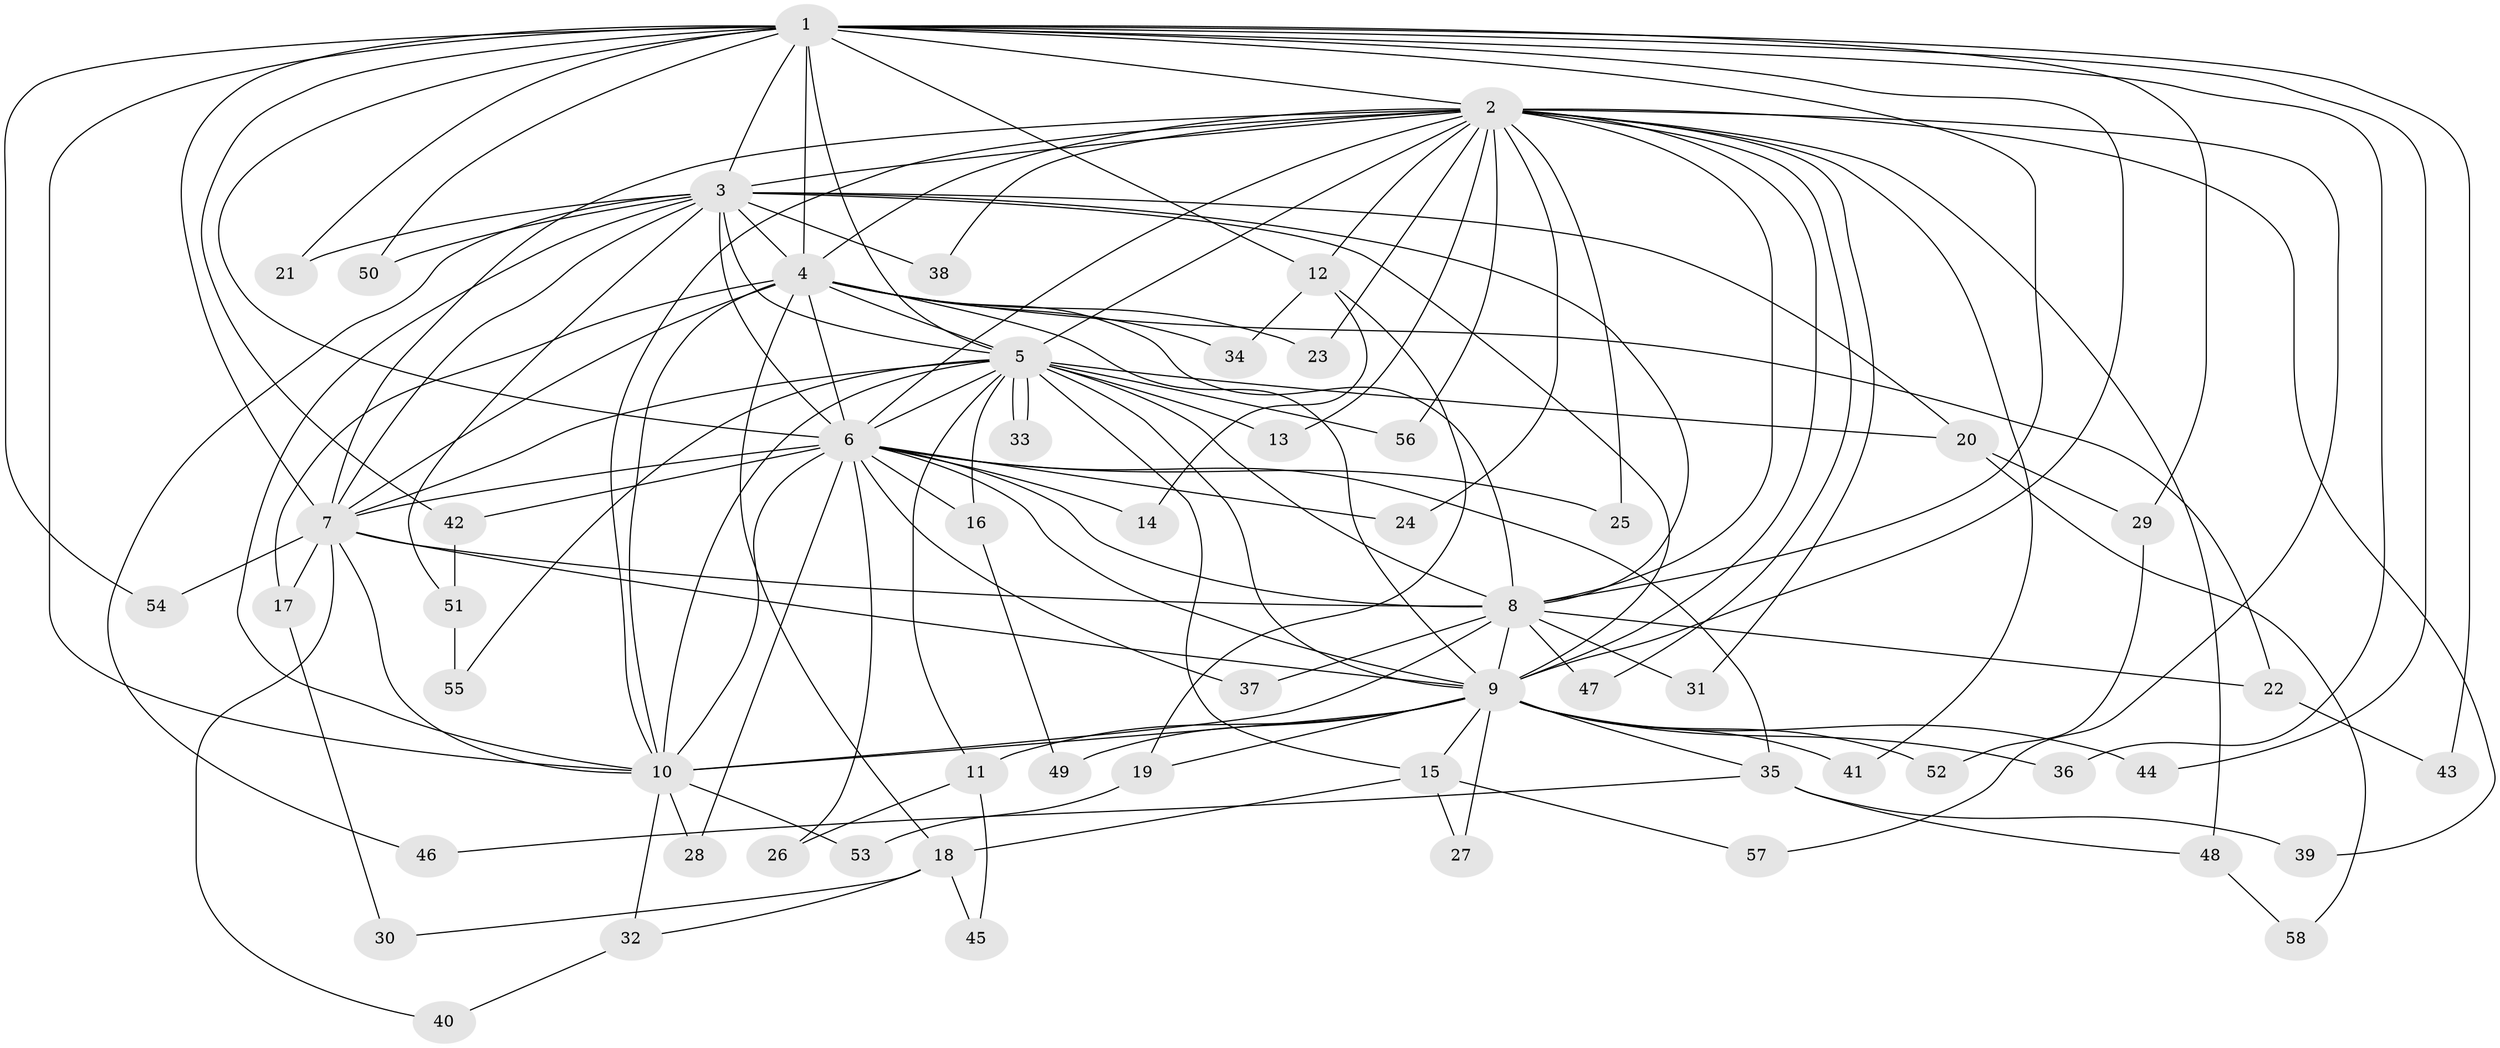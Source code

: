// Generated by graph-tools (version 1.1) at 2025/14/03/09/25 04:14:16]
// undirected, 58 vertices, 141 edges
graph export_dot {
graph [start="1"]
  node [color=gray90,style=filled];
  1;
  2;
  3;
  4;
  5;
  6;
  7;
  8;
  9;
  10;
  11;
  12;
  13;
  14;
  15;
  16;
  17;
  18;
  19;
  20;
  21;
  22;
  23;
  24;
  25;
  26;
  27;
  28;
  29;
  30;
  31;
  32;
  33;
  34;
  35;
  36;
  37;
  38;
  39;
  40;
  41;
  42;
  43;
  44;
  45;
  46;
  47;
  48;
  49;
  50;
  51;
  52;
  53;
  54;
  55;
  56;
  57;
  58;
  1 -- 2;
  1 -- 3;
  1 -- 4;
  1 -- 5;
  1 -- 6;
  1 -- 7;
  1 -- 8;
  1 -- 9;
  1 -- 10;
  1 -- 12;
  1 -- 21;
  1 -- 29;
  1 -- 36;
  1 -- 42;
  1 -- 43;
  1 -- 44;
  1 -- 50;
  1 -- 54;
  2 -- 3;
  2 -- 4;
  2 -- 5;
  2 -- 6;
  2 -- 7;
  2 -- 8;
  2 -- 9;
  2 -- 10;
  2 -- 12;
  2 -- 13;
  2 -- 23;
  2 -- 24;
  2 -- 25;
  2 -- 31;
  2 -- 38;
  2 -- 39;
  2 -- 41;
  2 -- 47;
  2 -- 48;
  2 -- 56;
  2 -- 57;
  3 -- 4;
  3 -- 5;
  3 -- 6;
  3 -- 7;
  3 -- 8;
  3 -- 9;
  3 -- 10;
  3 -- 20;
  3 -- 21;
  3 -- 38;
  3 -- 46;
  3 -- 50;
  3 -- 51;
  4 -- 5;
  4 -- 6;
  4 -- 7;
  4 -- 8;
  4 -- 9;
  4 -- 10;
  4 -- 17;
  4 -- 18;
  4 -- 22;
  4 -- 23;
  4 -- 34;
  5 -- 6;
  5 -- 7;
  5 -- 8;
  5 -- 9;
  5 -- 10;
  5 -- 11;
  5 -- 13;
  5 -- 15;
  5 -- 16;
  5 -- 20;
  5 -- 33;
  5 -- 33;
  5 -- 55;
  5 -- 56;
  6 -- 7;
  6 -- 8;
  6 -- 9;
  6 -- 10;
  6 -- 14;
  6 -- 16;
  6 -- 24;
  6 -- 25;
  6 -- 26;
  6 -- 28;
  6 -- 35;
  6 -- 37;
  6 -- 42;
  7 -- 8;
  7 -- 9;
  7 -- 10;
  7 -- 17;
  7 -- 40;
  7 -- 54;
  8 -- 9;
  8 -- 10;
  8 -- 22;
  8 -- 31;
  8 -- 37;
  8 -- 47;
  9 -- 10;
  9 -- 11;
  9 -- 15;
  9 -- 19;
  9 -- 27;
  9 -- 35;
  9 -- 36;
  9 -- 41;
  9 -- 44;
  9 -- 49;
  9 -- 52;
  10 -- 28;
  10 -- 32;
  10 -- 53;
  11 -- 26;
  11 -- 45;
  12 -- 14;
  12 -- 19;
  12 -- 34;
  15 -- 18;
  15 -- 27;
  15 -- 57;
  16 -- 49;
  17 -- 30;
  18 -- 30;
  18 -- 32;
  18 -- 45;
  19 -- 53;
  20 -- 29;
  20 -- 58;
  22 -- 43;
  29 -- 52;
  32 -- 40;
  35 -- 39;
  35 -- 46;
  35 -- 48;
  42 -- 51;
  48 -- 58;
  51 -- 55;
}
